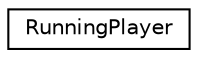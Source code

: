 digraph "Graphical Class Hierarchy"
{
 // LATEX_PDF_SIZE
  edge [fontname="Helvetica",fontsize="10",labelfontname="Helvetica",labelfontsize="10"];
  node [fontname="Helvetica",fontsize="10",shape=record];
  rankdir="LR";
  Node0 [label="RunningPlayer",height=0.2,width=0.4,color="black", fillcolor="white", style="filled",URL="$classRunningPlayer.html",tooltip=" "];
}
